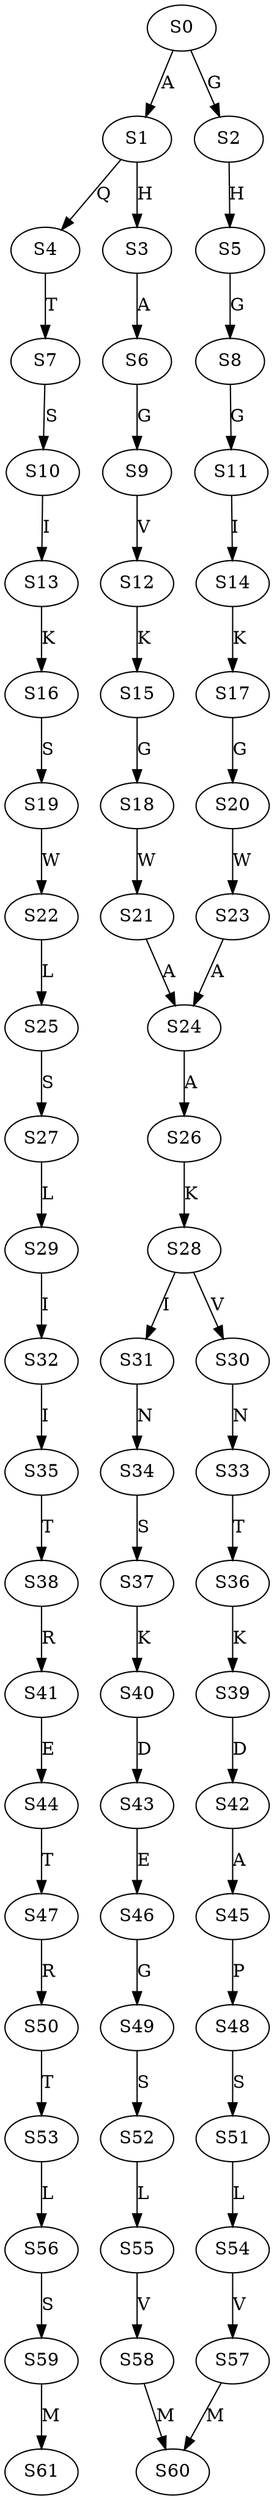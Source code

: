 strict digraph  {
	S0 -> S1 [ label = A ];
	S0 -> S2 [ label = G ];
	S1 -> S3 [ label = H ];
	S1 -> S4 [ label = Q ];
	S2 -> S5 [ label = H ];
	S3 -> S6 [ label = A ];
	S4 -> S7 [ label = T ];
	S5 -> S8 [ label = G ];
	S6 -> S9 [ label = G ];
	S7 -> S10 [ label = S ];
	S8 -> S11 [ label = G ];
	S9 -> S12 [ label = V ];
	S10 -> S13 [ label = I ];
	S11 -> S14 [ label = I ];
	S12 -> S15 [ label = K ];
	S13 -> S16 [ label = K ];
	S14 -> S17 [ label = K ];
	S15 -> S18 [ label = G ];
	S16 -> S19 [ label = S ];
	S17 -> S20 [ label = G ];
	S18 -> S21 [ label = W ];
	S19 -> S22 [ label = W ];
	S20 -> S23 [ label = W ];
	S21 -> S24 [ label = A ];
	S22 -> S25 [ label = L ];
	S23 -> S24 [ label = A ];
	S24 -> S26 [ label = A ];
	S25 -> S27 [ label = S ];
	S26 -> S28 [ label = K ];
	S27 -> S29 [ label = L ];
	S28 -> S30 [ label = V ];
	S28 -> S31 [ label = I ];
	S29 -> S32 [ label = I ];
	S30 -> S33 [ label = N ];
	S31 -> S34 [ label = N ];
	S32 -> S35 [ label = I ];
	S33 -> S36 [ label = T ];
	S34 -> S37 [ label = S ];
	S35 -> S38 [ label = T ];
	S36 -> S39 [ label = K ];
	S37 -> S40 [ label = K ];
	S38 -> S41 [ label = R ];
	S39 -> S42 [ label = D ];
	S40 -> S43 [ label = D ];
	S41 -> S44 [ label = E ];
	S42 -> S45 [ label = A ];
	S43 -> S46 [ label = E ];
	S44 -> S47 [ label = T ];
	S45 -> S48 [ label = P ];
	S46 -> S49 [ label = G ];
	S47 -> S50 [ label = R ];
	S48 -> S51 [ label = S ];
	S49 -> S52 [ label = S ];
	S50 -> S53 [ label = T ];
	S51 -> S54 [ label = L ];
	S52 -> S55 [ label = L ];
	S53 -> S56 [ label = L ];
	S54 -> S57 [ label = V ];
	S55 -> S58 [ label = V ];
	S56 -> S59 [ label = S ];
	S57 -> S60 [ label = M ];
	S58 -> S60 [ label = M ];
	S59 -> S61 [ label = M ];
}

